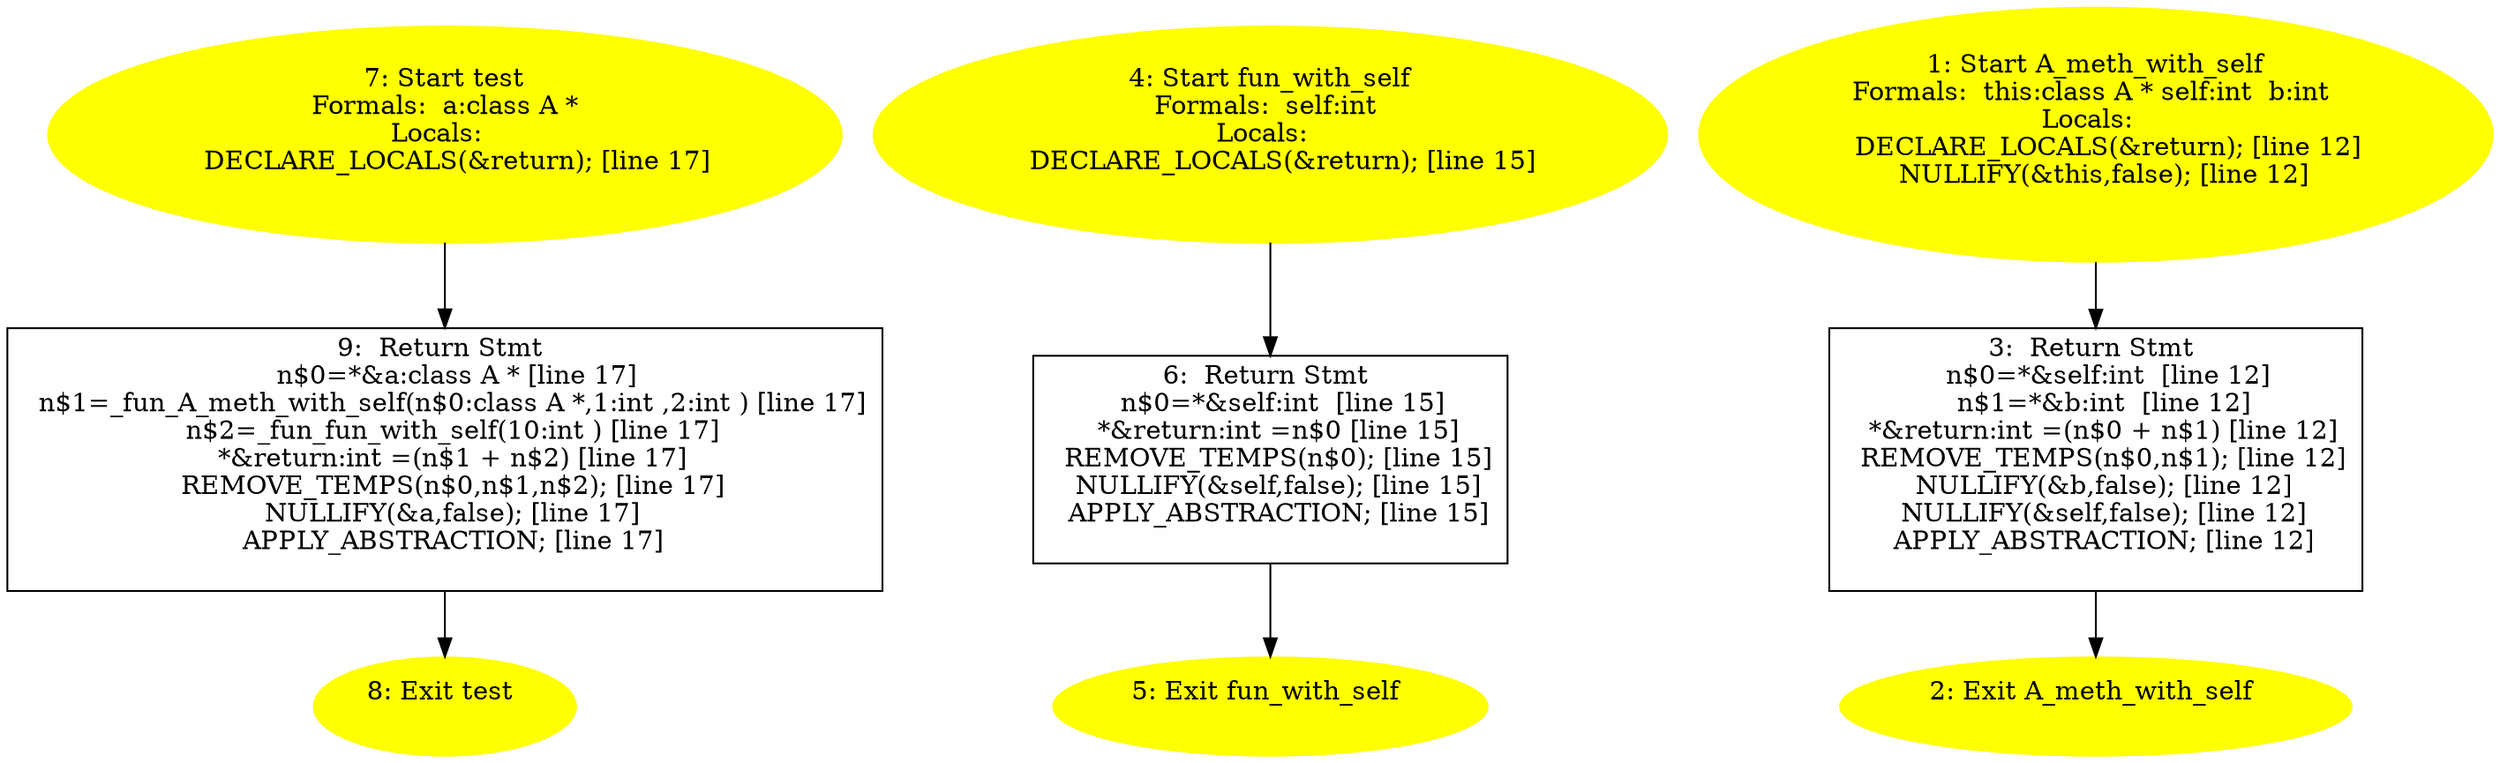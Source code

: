digraph iCFG {
9 [label="9:  Return Stmt \n   n$0=*&a:class A * [line 17]\n  n$1=_fun_A_meth_with_self(n$0:class A *,1:int ,2:int ) [line 17]\n  n$2=_fun_fun_with_self(10:int ) [line 17]\n  *&return:int =(n$1 + n$2) [line 17]\n  REMOVE_TEMPS(n$0,n$1,n$2); [line 17]\n  NULLIFY(&a,false); [line 17]\n  APPLY_ABSTRACTION; [line 17]\n " shape="box"]
	

	 9 -> 8 ;
8 [label="8: Exit test \n  " color=yellow style=filled]
	

7 [label="7: Start test\nFormals:  a:class A *\nLocals:  \n   DECLARE_LOCALS(&return); [line 17]\n " color=yellow style=filled]
	

	 7 -> 9 ;
6 [label="6:  Return Stmt \n   n$0=*&self:int  [line 15]\n  *&return:int =n$0 [line 15]\n  REMOVE_TEMPS(n$0); [line 15]\n  NULLIFY(&self,false); [line 15]\n  APPLY_ABSTRACTION; [line 15]\n " shape="box"]
	

	 6 -> 5 ;
5 [label="5: Exit fun_with_self \n  " color=yellow style=filled]
	

4 [label="4: Start fun_with_self\nFormals:  self:int \nLocals:  \n   DECLARE_LOCALS(&return); [line 15]\n " color=yellow style=filled]
	

	 4 -> 6 ;
3 [label="3:  Return Stmt \n   n$0=*&self:int  [line 12]\n  n$1=*&b:int  [line 12]\n  *&return:int =(n$0 + n$1) [line 12]\n  REMOVE_TEMPS(n$0,n$1); [line 12]\n  NULLIFY(&b,false); [line 12]\n  NULLIFY(&self,false); [line 12]\n  APPLY_ABSTRACTION; [line 12]\n " shape="box"]
	

	 3 -> 2 ;
2 [label="2: Exit A_meth_with_self \n  " color=yellow style=filled]
	

1 [label="1: Start A_meth_with_self\nFormals:  this:class A * self:int  b:int \nLocals:  \n   DECLARE_LOCALS(&return); [line 12]\n  NULLIFY(&this,false); [line 12]\n " color=yellow style=filled]
	

	 1 -> 3 ;
}
